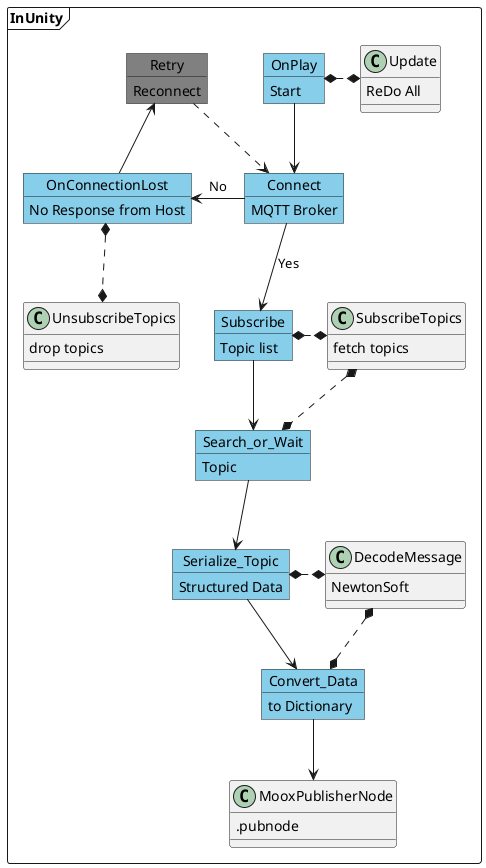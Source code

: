 @startuml
package InUnity <<frame>>
{
    object OnPlay #skyblue
    OnPlay : Start

    object Connect #skyblue
    Connect : MQTT Broker

    object Subscribe #skyblue
    Subscribe : Topic list

    object Search_or_Wait #skyblue
    Search_or_Wait : Topic

    object Serialize_Topic #skyblue
    Serialize_Topic : Structured Data

    object Convert_Data #skyblue
    Convert_Data : to Dictionary

    'failed connection
    object OnConnectionLost #skyblue
    OnConnectionLost : No Response from Host

    object Retry #gray
    Retry : Reconnect

    class SubscribeTopics
    {
        fetch topics
    }

    class UnsubscribeTopics
    {
        drop topics
    }

    class Update
    {
        ReDo All
    }

    class DecodeMessage
    {
        NewtonSoft
    }

    class MooxPublisherNode
    {
        .pubnode
    }
}




'objects

OnPlay -down-> Connect
Connect -down-> Subscribe : Yes
Subscribe -down-> Search_or_Wait
Search_or_Wait -down-> Serialize_Topic
Serialize_Topic -down-> Convert_Data


Connect -left-> OnConnectionLost : No
OnConnectionLost -up-> Retry
Retry ..> Connect


'classes

OnPlay *.right.* Update
Subscribe *.right.* SubscribeTopics
SubscribeTopics *..* Search_or_Wait
OnConnectionLost *.down.* UnsubscribeTopics
Serialize_Topic *.right.* DecodeMessage
DecodeMessage *.down.* Convert_Data
Convert_Data -down-> MooxPublisherNode

@enduml